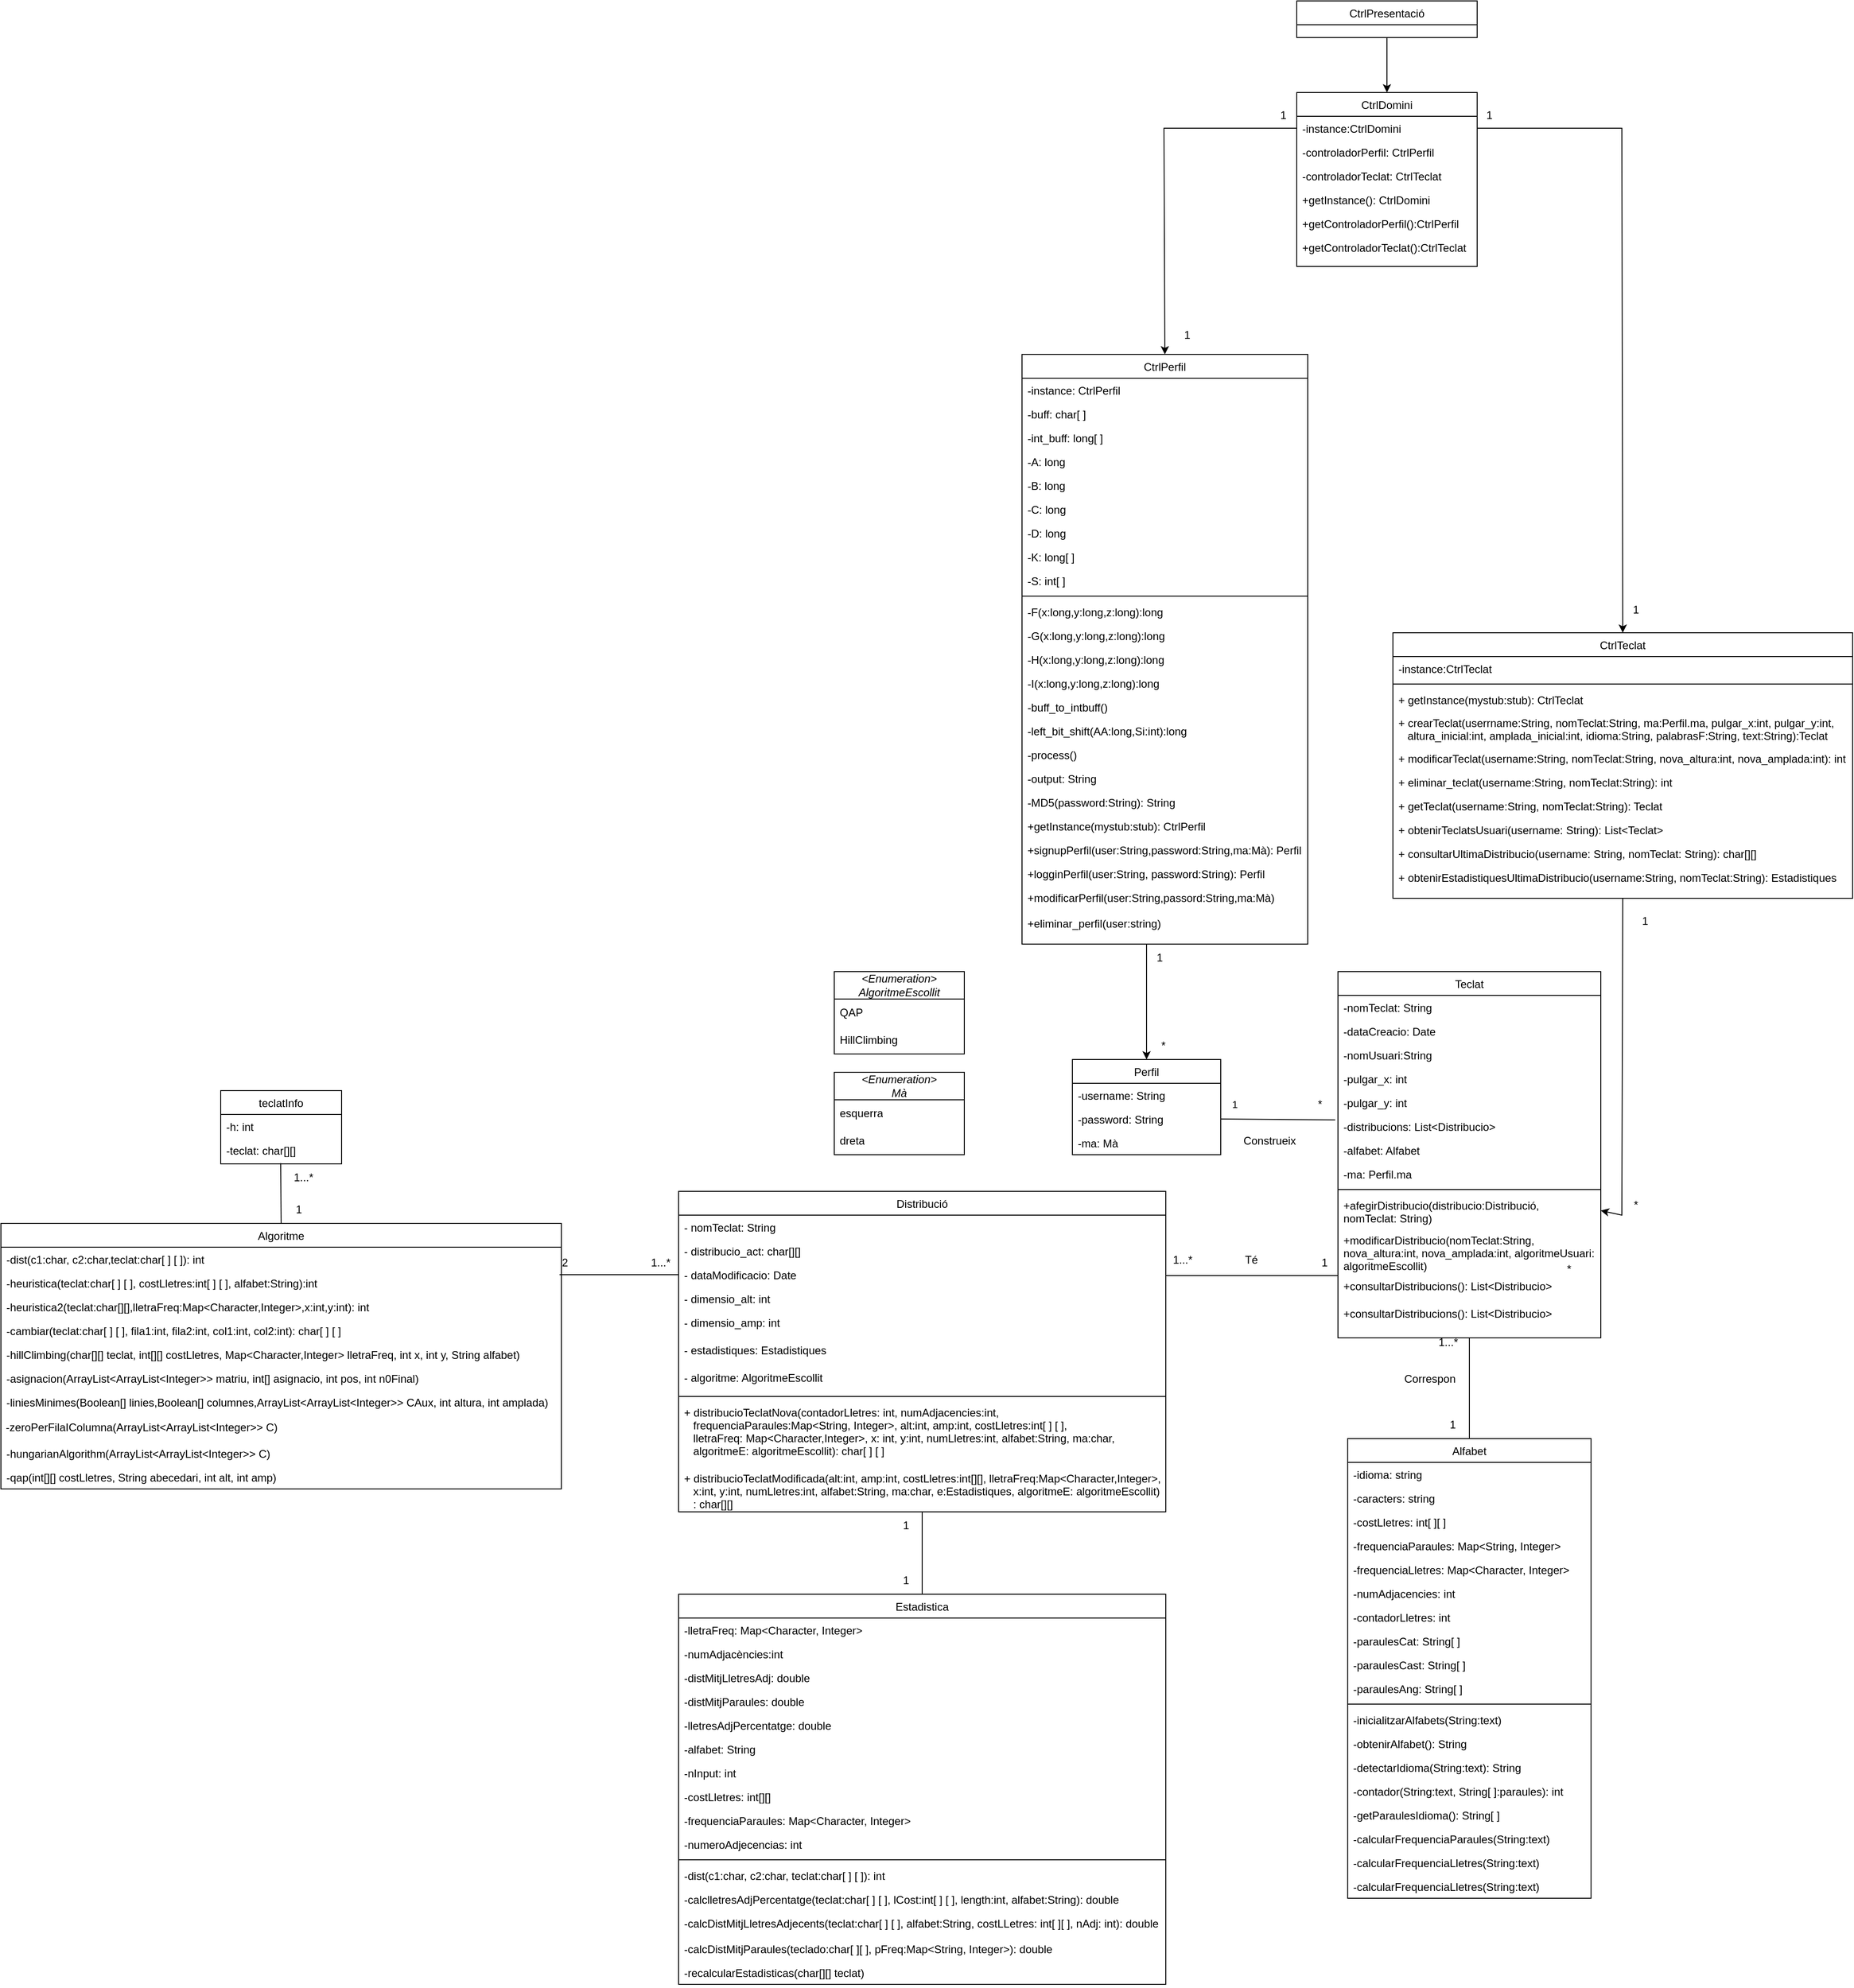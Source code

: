 <mxfile version="22.1.11" type="google">
  <diagram name="Página-1" id="_Av4-ziyPIYklkkSbHRL">
    <mxGraphModel grid="1" page="1" gridSize="10" guides="1" tooltips="1" connect="1" arrows="1" fold="1" pageScale="1" pageWidth="827" pageHeight="1169" math="0" shadow="0">
      <root>
        <mxCell id="0" />
        <mxCell id="1" parent="0" />
        <mxCell id="hPX8R_qFuckrmHCcE8ur-1" value="Perfil" style="swimlane;fontStyle=0;align=center;verticalAlign=top;childLayout=stackLayout;horizontal=1;startSize=26;horizontalStack=0;resizeParent=1;resizeLast=0;collapsible=1;marginBottom=0;rounded=0;shadow=0;strokeWidth=1;" vertex="1" parent="1">
          <mxGeometry x="745" y="46" width="162" height="104" as="geometry">
            <mxRectangle x="550" y="140" width="160" height="26" as="alternateBounds" />
          </mxGeometry>
        </mxCell>
        <mxCell id="hPX8R_qFuckrmHCcE8ur-2" value="-username: String" style="text;align=left;verticalAlign=top;spacingLeft=4;spacingRight=4;overflow=hidden;rotatable=0;points=[[0,0.5],[1,0.5]];portConstraint=eastwest;" vertex="1" parent="hPX8R_qFuckrmHCcE8ur-1">
          <mxGeometry y="26" width="162" height="26" as="geometry" />
        </mxCell>
        <mxCell id="hPX8R_qFuckrmHCcE8ur-3" value="-password: String" style="text;align=left;verticalAlign=top;spacingLeft=4;spacingRight=4;overflow=hidden;rotatable=0;points=[[0,0.5],[1,0.5]];portConstraint=eastwest;rounded=0;shadow=0;html=0;" vertex="1" parent="hPX8R_qFuckrmHCcE8ur-1">
          <mxGeometry y="52" width="162" height="26" as="geometry" />
        </mxCell>
        <mxCell id="hPX8R_qFuckrmHCcE8ur-4" value="-ma: Mà" style="text;align=left;verticalAlign=top;spacingLeft=4;spacingRight=4;overflow=hidden;rotatable=0;points=[[0,0.5],[1,0.5]];portConstraint=eastwest;rounded=0;shadow=0;html=0;" vertex="1" parent="hPX8R_qFuckrmHCcE8ur-1">
          <mxGeometry y="78" width="162" height="26" as="geometry" />
        </mxCell>
        <mxCell id="hPX8R_qFuckrmHCcE8ur-5" value="" style="resizable=0;align=right;verticalAlign=bottom;labelBackgroundColor=none;fontSize=12;" connectable="0" vertex="1" parent="1">
          <mxGeometry x="548" y="278" as="geometry">
            <mxPoint x="-39" y="38" as="offset" />
          </mxGeometry>
        </mxCell>
        <mxCell id="hPX8R_qFuckrmHCcE8ur-6" style="edgeStyle=orthogonalEdgeStyle;rounded=0;orthogonalLoop=1;jettySize=auto;html=1;entryX=1;entryY=0.5;entryDx=0;entryDy=0;endArrow=none;endFill=0;" edge="1" parent="1" source="hPX8R_qFuckrmHCcE8ur-7" target="hPX8R_qFuckrmHCcE8ur-58">
          <mxGeometry relative="1" as="geometry">
            <Array as="points">
              <mxPoint x="955" y="282" />
              <mxPoint x="955" y="282" />
            </Array>
          </mxGeometry>
        </mxCell>
        <mxCell id="hPX8R_qFuckrmHCcE8ur-7" value="Teclat" style="swimlane;fontStyle=0;align=center;verticalAlign=top;childLayout=stackLayout;horizontal=1;startSize=26;horizontalStack=0;resizeParent=1;resizeLast=0;collapsible=1;marginBottom=0;rounded=0;shadow=0;strokeWidth=1;" vertex="1" parent="1">
          <mxGeometry x="1035" y="-50" width="287" height="400" as="geometry">
            <mxRectangle x="550" y="140" width="160" height="26" as="alternateBounds" />
          </mxGeometry>
        </mxCell>
        <mxCell id="hPX8R_qFuckrmHCcE8ur-8" value="-nomTeclat: String" style="text;align=left;verticalAlign=top;spacingLeft=4;spacingRight=4;overflow=hidden;rotatable=0;points=[[0,0.5],[1,0.5]];portConstraint=eastwest;" vertex="1" parent="hPX8R_qFuckrmHCcE8ur-7">
          <mxGeometry y="26" width="287" height="26" as="geometry" />
        </mxCell>
        <mxCell id="hPX8R_qFuckrmHCcE8ur-9" value="-dataCreacio: Date" style="text;align=left;verticalAlign=top;spacingLeft=4;spacingRight=4;overflow=hidden;rotatable=0;points=[[0,0.5],[1,0.5]];portConstraint=eastwest;" vertex="1" parent="hPX8R_qFuckrmHCcE8ur-7">
          <mxGeometry y="52" width="287" height="26" as="geometry" />
        </mxCell>
        <mxCell id="hPX8R_qFuckrmHCcE8ur-10" value="-nomUsuari:String" style="text;align=left;verticalAlign=top;spacingLeft=4;spacingRight=4;overflow=hidden;rotatable=0;points=[[0,0.5],[1,0.5]];portConstraint=eastwest;" vertex="1" parent="hPX8R_qFuckrmHCcE8ur-7">
          <mxGeometry y="78" width="287" height="26" as="geometry" />
        </mxCell>
        <mxCell id="hPX8R_qFuckrmHCcE8ur-11" value="-pulgar_x: int" style="text;align=left;verticalAlign=top;spacingLeft=4;spacingRight=4;overflow=hidden;rotatable=0;points=[[0,0.5],[1,0.5]];portConstraint=eastwest;" vertex="1" parent="hPX8R_qFuckrmHCcE8ur-7">
          <mxGeometry y="104" width="287" height="26" as="geometry" />
        </mxCell>
        <mxCell id="hPX8R_qFuckrmHCcE8ur-12" value="-pulgar_y: int" style="text;align=left;verticalAlign=top;spacingLeft=4;spacingRight=4;overflow=hidden;rotatable=0;points=[[0,0.5],[1,0.5]];portConstraint=eastwest;" vertex="1" parent="hPX8R_qFuckrmHCcE8ur-7">
          <mxGeometry y="130" width="287" height="26" as="geometry" />
        </mxCell>
        <mxCell id="hPX8R_qFuckrmHCcE8ur-13" value="-distribucions: List&lt;Distribucio&gt;" style="text;align=left;verticalAlign=top;spacingLeft=4;spacingRight=4;overflow=hidden;rotatable=0;points=[[0,0.5],[1,0.5]];portConstraint=eastwest;" vertex="1" parent="hPX8R_qFuckrmHCcE8ur-7">
          <mxGeometry y="156" width="287" height="26" as="geometry" />
        </mxCell>
        <mxCell id="hPX8R_qFuckrmHCcE8ur-14" value="-alfabet: Alfabet" style="text;align=left;verticalAlign=top;spacingLeft=4;spacingRight=4;overflow=hidden;rotatable=0;points=[[0,0.5],[1,0.5]];portConstraint=eastwest;strokeColor=none;" vertex="1" parent="hPX8R_qFuckrmHCcE8ur-7">
          <mxGeometry y="182" width="287" height="26" as="geometry" />
        </mxCell>
        <mxCell id="hPX8R_qFuckrmHCcE8ur-15" value="-ma: Perfil.ma" style="text;align=left;verticalAlign=top;spacingLeft=4;spacingRight=4;overflow=hidden;rotatable=0;points=[[0,0.5],[1,0.5]];portConstraint=eastwest;strokeColor=none;" vertex="1" parent="hPX8R_qFuckrmHCcE8ur-7">
          <mxGeometry y="208" width="287" height="26" as="geometry" />
        </mxCell>
        <mxCell id="hPX8R_qFuckrmHCcE8ur-16" value="" style="line;html=1;strokeWidth=1;align=left;verticalAlign=middle;spacingTop=-1;spacingLeft=3;spacingRight=3;rotatable=0;labelPosition=right;points=[];portConstraint=eastwest;" vertex="1" parent="hPX8R_qFuckrmHCcE8ur-7">
          <mxGeometry y="234" width="287" height="8" as="geometry" />
        </mxCell>
        <mxCell id="hPX8R_qFuckrmHCcE8ur-17" value="+afegirDistribucio(distribucio:Distribució, &#xa;nomTeclat: String)" style="text;align=left;verticalAlign=top;spacingLeft=4;spacingRight=4;overflow=hidden;rotatable=0;points=[[0,0.5],[1,0.5]];portConstraint=eastwest;" vertex="1" parent="hPX8R_qFuckrmHCcE8ur-7">
          <mxGeometry y="242" width="287" height="38" as="geometry" />
        </mxCell>
        <mxCell id="hPX8R_qFuckrmHCcE8ur-18" value="+modificarDistribucio(nomTeclat:String, &#xa;nova_altura:int, nova_amplada:int, algoritmeUsuari: &#xa;algoritmeEscollit)" style="text;align=left;verticalAlign=top;spacingLeft=4;spacingRight=4;overflow=hidden;rotatable=0;points=[[0,0.5],[1,0.5]];portConstraint=eastwest;" vertex="1" parent="hPX8R_qFuckrmHCcE8ur-7">
          <mxGeometry y="280" width="287" height="50" as="geometry" />
        </mxCell>
        <mxCell id="hPX8R_qFuckrmHCcE8ur-19" value="+consultarDistribucions(): List&lt;Distribucio&gt;" style="text;align=left;verticalAlign=top;spacingLeft=4;spacingRight=4;overflow=hidden;rotatable=0;points=[[0,0.5],[1,0.5]];portConstraint=eastwest;" vertex="1" parent="hPX8R_qFuckrmHCcE8ur-7">
          <mxGeometry y="330" width="287" height="30" as="geometry" />
        </mxCell>
        <mxCell id="hPX8R_qFuckrmHCcE8ur-20" value="+consultarDistribucions(): List&lt;Distribucio&gt;" style="text;align=left;verticalAlign=top;spacingLeft=4;spacingRight=4;overflow=hidden;rotatable=0;points=[[0,0.5],[1,0.5]];portConstraint=eastwest;" vertex="1" parent="hPX8R_qFuckrmHCcE8ur-7">
          <mxGeometry y="360" width="287" height="30" as="geometry" />
        </mxCell>
        <mxCell id="hPX8R_qFuckrmHCcE8ur-21" value="" style="endArrow=none;html=1;rounded=0;exitX=1;exitY=0.5;exitDx=0;exitDy=0;entryX=1.067;entryY=1.067;entryDx=0;entryDy=0;fontSize=12;entryPerimeter=0;" edge="1" parent="1" source="hPX8R_qFuckrmHCcE8ur-3" target="hPX8R_qFuckrmHCcE8ur-23">
          <mxGeometry width="50" height="50" relative="1" as="geometry">
            <mxPoint x="835" y="180" as="sourcePoint" />
            <mxPoint x="1027.305" y="147.398" as="targetPoint" />
          </mxGeometry>
        </mxCell>
        <mxCell id="hPX8R_qFuckrmHCcE8ur-22" value="1" style="edgeLabel;html=1;align=center;verticalAlign=middle;resizable=0;points=[];" connectable="0" vertex="1" parent="hPX8R_qFuckrmHCcE8ur-21">
          <mxGeometry x="-0.827" y="2" relative="1" as="geometry">
            <mxPoint x="4" y="-14" as="offset" />
          </mxGeometry>
        </mxCell>
        <mxCell id="hPX8R_qFuckrmHCcE8ur-23" value="*" style="text;html=1;align=center;verticalAlign=middle;resizable=0;points=[];autosize=1;strokeColor=none;fillColor=none;" vertex="1" parent="1">
          <mxGeometry x="1000" y="80" width="30" height="30" as="geometry" />
        </mxCell>
        <mxCell id="hPX8R_qFuckrmHCcE8ur-24" value="&lt;i&gt;&amp;lt;Enumeration&amp;gt;&lt;br&gt;Mà&lt;br&gt;&lt;/i&gt;" style="swimlane;fontStyle=0;childLayout=stackLayout;horizontal=1;startSize=30;horizontalStack=0;resizeParent=1;resizeParentMax=0;resizeLast=0;collapsible=1;marginBottom=0;whiteSpace=wrap;html=1;fontSize=12;" vertex="1" parent="1">
          <mxGeometry x="485" y="60" width="142" height="90" as="geometry" />
        </mxCell>
        <mxCell id="hPX8R_qFuckrmHCcE8ur-25" value="esquerra" style="text;strokeColor=none;fillColor=none;align=left;verticalAlign=middle;spacingLeft=4;spacingRight=4;overflow=hidden;points=[[0,0.5],[1,0.5]];portConstraint=eastwest;rotatable=0;whiteSpace=wrap;html=1;fontSize=12;" vertex="1" parent="hPX8R_qFuckrmHCcE8ur-24">
          <mxGeometry y="30" width="142" height="30" as="geometry" />
        </mxCell>
        <mxCell id="hPX8R_qFuckrmHCcE8ur-26" value="dreta" style="text;strokeColor=none;fillColor=none;align=left;verticalAlign=middle;spacingLeft=4;spacingRight=4;overflow=hidden;points=[[0,0.5],[1,0.5]];portConstraint=eastwest;rotatable=0;whiteSpace=wrap;html=1;fontSize=12;" vertex="1" parent="hPX8R_qFuckrmHCcE8ur-24">
          <mxGeometry y="60" width="142" height="30" as="geometry" />
        </mxCell>
        <mxCell id="hPX8R_qFuckrmHCcE8ur-27" value="Estadistica" style="swimlane;fontStyle=0;align=center;verticalAlign=top;childLayout=stackLayout;horizontal=1;startSize=26;horizontalStack=0;resizeParent=1;resizeLast=0;collapsible=1;marginBottom=0;rounded=0;shadow=0;strokeWidth=1;" vertex="1" parent="1">
          <mxGeometry x="315" y="630" width="532" height="426" as="geometry">
            <mxRectangle x="230" y="140" width="160" height="26" as="alternateBounds" />
          </mxGeometry>
        </mxCell>
        <mxCell id="hPX8R_qFuckrmHCcE8ur-28" value="-lletraFreq: Map&lt;Character, Integer&gt; " style="text;align=left;verticalAlign=top;spacingLeft=4;spacingRight=4;overflow=hidden;rotatable=0;points=[[0,0.5],[1,0.5]];portConstraint=eastwest;" vertex="1" parent="hPX8R_qFuckrmHCcE8ur-27">
          <mxGeometry y="26" width="532" height="26" as="geometry" />
        </mxCell>
        <mxCell id="hPX8R_qFuckrmHCcE8ur-29" value="-numAdjacències:int" style="text;align=left;verticalAlign=top;spacingLeft=4;spacingRight=4;overflow=hidden;rotatable=0;points=[[0,0.5],[1,0.5]];portConstraint=eastwest;" vertex="1" parent="hPX8R_qFuckrmHCcE8ur-27">
          <mxGeometry y="52" width="532" height="26" as="geometry" />
        </mxCell>
        <mxCell id="hPX8R_qFuckrmHCcE8ur-30" value="-distMitjLletresAdj: double" style="text;align=left;verticalAlign=top;spacingLeft=4;spacingRight=4;overflow=hidden;rotatable=0;points=[[0,0.5],[1,0.5]];portConstraint=eastwest;" vertex="1" parent="hPX8R_qFuckrmHCcE8ur-27">
          <mxGeometry y="78" width="532" height="26" as="geometry" />
        </mxCell>
        <mxCell id="hPX8R_qFuckrmHCcE8ur-31" value="-distMitjParaules: double" style="text;align=left;verticalAlign=top;spacingLeft=4;spacingRight=4;overflow=hidden;rotatable=0;points=[[0,0.5],[1,0.5]];portConstraint=eastwest;" vertex="1" parent="hPX8R_qFuckrmHCcE8ur-27">
          <mxGeometry y="104" width="532" height="26" as="geometry" />
        </mxCell>
        <mxCell id="hPX8R_qFuckrmHCcE8ur-32" value="-lletresAdjPercentatge: double" style="text;align=left;verticalAlign=top;spacingLeft=4;spacingRight=4;overflow=hidden;rotatable=0;points=[[0,0.5],[1,0.5]];portConstraint=eastwest;" vertex="1" parent="hPX8R_qFuckrmHCcE8ur-27">
          <mxGeometry y="130" width="532" height="26" as="geometry" />
        </mxCell>
        <mxCell id="hPX8R_qFuckrmHCcE8ur-33" value="-alfabet: String" style="text;align=left;verticalAlign=top;spacingLeft=4;spacingRight=4;overflow=hidden;rotatable=0;points=[[0,0.5],[1,0.5]];portConstraint=eastwest;" vertex="1" parent="hPX8R_qFuckrmHCcE8ur-27">
          <mxGeometry y="156" width="532" height="26" as="geometry" />
        </mxCell>
        <mxCell id="hPX8R_qFuckrmHCcE8ur-34" value="-nInput: int" style="text;align=left;verticalAlign=top;spacingLeft=4;spacingRight=4;overflow=hidden;rotatable=0;points=[[0,0.5],[1,0.5]];portConstraint=eastwest;" vertex="1" parent="hPX8R_qFuckrmHCcE8ur-27">
          <mxGeometry y="182" width="532" height="26" as="geometry" />
        </mxCell>
        <mxCell id="hPX8R_qFuckrmHCcE8ur-35" value="-costLletres: int[][]" style="text;align=left;verticalAlign=top;spacingLeft=4;spacingRight=4;overflow=hidden;rotatable=0;points=[[0,0.5],[1,0.5]];portConstraint=eastwest;" vertex="1" parent="hPX8R_qFuckrmHCcE8ur-27">
          <mxGeometry y="208" width="532" height="26" as="geometry" />
        </mxCell>
        <mxCell id="hPX8R_qFuckrmHCcE8ur-36" value="-frequenciaParaules: Map&lt;Character, Integer&gt;" style="text;align=left;verticalAlign=top;spacingLeft=4;spacingRight=4;overflow=hidden;rotatable=0;points=[[0,0.5],[1,0.5]];portConstraint=eastwest;" vertex="1" parent="hPX8R_qFuckrmHCcE8ur-27">
          <mxGeometry y="234" width="532" height="26" as="geometry" />
        </mxCell>
        <mxCell id="hPX8R_qFuckrmHCcE8ur-37" value="-numeroAdjecencias: int" style="text;align=left;verticalAlign=top;spacingLeft=4;spacingRight=4;overflow=hidden;rotatable=0;points=[[0,0.5],[1,0.5]];portConstraint=eastwest;" vertex="1" parent="hPX8R_qFuckrmHCcE8ur-27">
          <mxGeometry y="260" width="532" height="26" as="geometry" />
        </mxCell>
        <mxCell id="hPX8R_qFuckrmHCcE8ur-38" value="" style="line;html=1;strokeWidth=1;align=left;verticalAlign=middle;spacingTop=-1;spacingLeft=3;spacingRight=3;rotatable=0;labelPosition=right;points=[];portConstraint=eastwest;" vertex="1" parent="hPX8R_qFuckrmHCcE8ur-27">
          <mxGeometry y="286" width="532" height="8" as="geometry" />
        </mxCell>
        <mxCell id="hPX8R_qFuckrmHCcE8ur-39" value="-dist(c1:char, c2:char, teclat:char[ ] [ ]): int" style="text;align=left;verticalAlign=top;spacingLeft=4;spacingRight=4;overflow=hidden;rotatable=0;points=[[0,0.5],[1,0.5]];portConstraint=eastwest;" vertex="1" parent="hPX8R_qFuckrmHCcE8ur-27">
          <mxGeometry y="294" width="532" height="26" as="geometry" />
        </mxCell>
        <mxCell id="hPX8R_qFuckrmHCcE8ur-40" value="-calclletresAdjPercentatge(teclat:char[ ] [ ], lCost:int[ ] [ ], length:int, alfabet:String): double" style="text;align=left;verticalAlign=top;spacingLeft=4;spacingRight=4;overflow=hidden;rotatable=0;points=[[0,0.5],[1,0.5]];portConstraint=eastwest;" vertex="1" parent="hPX8R_qFuckrmHCcE8ur-27">
          <mxGeometry y="320" width="532" height="26" as="geometry" />
        </mxCell>
        <mxCell id="hPX8R_qFuckrmHCcE8ur-41" value="-calcDistMitjLletresAdjecents(teclat:char[ ] [ ], alfabet:String, costLLetres: int[ ][ ], nAdj: int): double" style="text;align=left;verticalAlign=top;spacingLeft=4;spacingRight=4;overflow=hidden;rotatable=0;points=[[0,0.5],[1,0.5]];portConstraint=eastwest;" vertex="1" parent="hPX8R_qFuckrmHCcE8ur-27">
          <mxGeometry y="346" width="532" height="28" as="geometry" />
        </mxCell>
        <mxCell id="hPX8R_qFuckrmHCcE8ur-42" value="-calcDistMitjParaules(teclado:char[ ][ ], pFreq:Map&lt;String, Integer&gt;): double" style="text;align=left;verticalAlign=top;spacingLeft=4;spacingRight=4;overflow=hidden;rotatable=0;points=[[0,0.5],[1,0.5]];portConstraint=eastwest;" vertex="1" parent="hPX8R_qFuckrmHCcE8ur-27">
          <mxGeometry y="374" width="532" height="26" as="geometry" />
        </mxCell>
        <mxCell id="hPX8R_qFuckrmHCcE8ur-43" value="-recalcularEstadisticas(char[][] teclat)" style="text;align=left;verticalAlign=top;spacingLeft=4;spacingRight=4;overflow=hidden;rotatable=0;points=[[0,0.5],[1,0.5]];portConstraint=eastwest;" vertex="1" parent="hPX8R_qFuckrmHCcE8ur-27">
          <mxGeometry y="400" width="532" height="26" as="geometry" />
        </mxCell>
        <mxCell id="hPX8R_qFuckrmHCcE8ur-44" value="Algoritme" style="swimlane;fontStyle=0;align=center;verticalAlign=top;childLayout=stackLayout;horizontal=1;startSize=26;horizontalStack=0;resizeParent=1;resizeLast=0;collapsible=1;marginBottom=0;rounded=0;shadow=0;strokeWidth=1;" vertex="1" parent="1">
          <mxGeometry x="-425" y="225" width="612" height="290" as="geometry">
            <mxRectangle x="230" y="140" width="160" height="26" as="alternateBounds" />
          </mxGeometry>
        </mxCell>
        <mxCell id="hPX8R_qFuckrmHCcE8ur-45" value="-dist(c1:char, c2:char,teclat:char[ ] [ ]): int" style="text;align=left;verticalAlign=top;spacingLeft=4;spacingRight=4;overflow=hidden;rotatable=0;points=[[0,0.5],[1,0.5]];portConstraint=eastwest;" vertex="1" parent="hPX8R_qFuckrmHCcE8ur-44">
          <mxGeometry y="26" width="612" height="26" as="geometry" />
        </mxCell>
        <mxCell id="hPX8R_qFuckrmHCcE8ur-46" value="-heuristica(teclat:char[ ] [ ], costLletres:int[ ] [ ], alfabet:String):int" style="text;align=left;verticalAlign=top;spacingLeft=4;spacingRight=4;overflow=hidden;rotatable=0;points=[[0,0.5],[1,0.5]];portConstraint=eastwest;" vertex="1" parent="hPX8R_qFuckrmHCcE8ur-44">
          <mxGeometry y="52" width="612" height="26" as="geometry" />
        </mxCell>
        <mxCell id="hPX8R_qFuckrmHCcE8ur-47" value="-heuristica2(teclat:char[][],lletraFreq:Map&lt;Character,Integer&gt;,x:int,y:int): int" style="text;align=left;verticalAlign=top;spacingLeft=4;spacingRight=4;overflow=hidden;rotatable=0;points=[[0,0.5],[1,0.5]];portConstraint=eastwest;" vertex="1" parent="hPX8R_qFuckrmHCcE8ur-44">
          <mxGeometry y="78" width="612" height="26" as="geometry" />
        </mxCell>
        <mxCell id="hPX8R_qFuckrmHCcE8ur-48" value="-cambiar(teclat:char[ ] [ ], fila1:int, fila2:int, col1:int, col2:int): char[ ] [ ]" style="text;align=left;verticalAlign=top;spacingLeft=4;spacingRight=4;overflow=hidden;rotatable=0;points=[[0,0.5],[1,0.5]];portConstraint=eastwest;" vertex="1" parent="hPX8R_qFuckrmHCcE8ur-44">
          <mxGeometry y="104" width="612" height="26" as="geometry" />
        </mxCell>
        <mxCell id="TPp6TsYvnrYB3y-DRk1_-2" value="-hillClimbing(char[][] teclat, int[][] costLletres, Map&lt;Character,Integer&gt; lletraFreq, int x, int y, String alfabet)" style="text;align=left;verticalAlign=top;spacingLeft=4;spacingRight=4;overflow=hidden;rotatable=0;points=[[0,0.5],[1,0.5]];portConstraint=eastwest;" vertex="1" parent="hPX8R_qFuckrmHCcE8ur-44">
          <mxGeometry y="130" width="612" height="26" as="geometry" />
        </mxCell>
        <mxCell id="TPp6TsYvnrYB3y-DRk1_-3" value="-asignacion(ArrayList&lt;ArrayList&lt;Integer&gt;&gt; matriu, int[] asignacio, int pos, int n0Final) " style="text;align=left;verticalAlign=top;spacingLeft=4;spacingRight=4;overflow=hidden;rotatable=0;points=[[0,0.5],[1,0.5]];portConstraint=eastwest;" vertex="1" parent="hPX8R_qFuckrmHCcE8ur-44">
          <mxGeometry y="156" width="612" height="26" as="geometry" />
        </mxCell>
        <mxCell id="TPp6TsYvnrYB3y-DRk1_-4" value="-liniesMinimes(Boolean[] linies,Boolean[] columnes,ArrayList&lt;ArrayList&lt;Integer&gt;&gt; CAux, int altura, int amplada)" style="text;align=left;verticalAlign=top;spacingLeft=4;spacingRight=4;overflow=hidden;rotatable=0;points=[[0,0.5],[1,0.5]];portConstraint=eastwest;" vertex="1" parent="hPX8R_qFuckrmHCcE8ur-44">
          <mxGeometry y="182" width="612" height="26" as="geometry" />
        </mxCell>
        <mxCell id="TPp6TsYvnrYB3y-DRk1_-6" value="&amp;nbsp;-zeroPerFilaIColumna(ArrayList&amp;lt;ArrayList&amp;lt;Integer&amp;gt;&amp;gt; C)" style="text;html=1;align=left;verticalAlign=middle;resizable=0;points=[];autosize=1;strokeColor=none;fillColor=none;" vertex="1" parent="hPX8R_qFuckrmHCcE8ur-44">
          <mxGeometry y="208" width="612" height="30" as="geometry" />
        </mxCell>
        <mxCell id="TPp6TsYvnrYB3y-DRk1_-16" value="-hungarianAlgorithm(ArrayList&lt;ArrayList&lt;Integer&gt;&gt; C)" style="text;align=left;verticalAlign=top;spacingLeft=4;spacingRight=4;overflow=hidden;rotatable=0;points=[[0,0.5],[1,0.5]];portConstraint=eastwest;" vertex="1" parent="hPX8R_qFuckrmHCcE8ur-44">
          <mxGeometry y="238" width="612" height="26" as="geometry" />
        </mxCell>
        <mxCell id="TPp6TsYvnrYB3y-DRk1_-17" value="-qap(int[][] costLletres, String abecedari, int alt, int amp)" style="text;align=left;verticalAlign=top;spacingLeft=4;spacingRight=4;overflow=hidden;rotatable=0;points=[[0,0.5],[1,0.5]];portConstraint=eastwest;" vertex="1" parent="hPX8R_qFuckrmHCcE8ur-44">
          <mxGeometry y="264" width="612" height="26" as="geometry" />
        </mxCell>
        <mxCell id="hPX8R_qFuckrmHCcE8ur-49" value="&lt;i&gt;&amp;lt;Enumeration&amp;gt;&lt;br&gt;AlgoritmeEscollit&lt;br&gt;&lt;/i&gt;" style="swimlane;fontStyle=0;childLayout=stackLayout;horizontal=1;startSize=30;horizontalStack=0;resizeParent=1;resizeParentMax=0;resizeLast=0;collapsible=1;marginBottom=0;whiteSpace=wrap;html=1;fontSize=12;" vertex="1" parent="1">
          <mxGeometry x="485" y="-50" width="142" height="90" as="geometry" />
        </mxCell>
        <mxCell id="hPX8R_qFuckrmHCcE8ur-50" value="QAP" style="text;strokeColor=none;fillColor=none;align=left;verticalAlign=middle;spacingLeft=4;spacingRight=4;overflow=hidden;points=[[0,0.5],[1,0.5]];portConstraint=eastwest;rotatable=0;whiteSpace=wrap;html=1;fontSize=12;" vertex="1" parent="hPX8R_qFuckrmHCcE8ur-49">
          <mxGeometry y="30" width="142" height="30" as="geometry" />
        </mxCell>
        <mxCell id="hPX8R_qFuckrmHCcE8ur-51" value="HillClimbing" style="text;strokeColor=none;fillColor=none;align=left;verticalAlign=middle;spacingLeft=4;spacingRight=4;overflow=hidden;points=[[0,0.5],[1,0.5]];portConstraint=eastwest;rotatable=0;whiteSpace=wrap;html=1;fontSize=12;" vertex="1" parent="hPX8R_qFuckrmHCcE8ur-49">
          <mxGeometry y="60" width="142" height="30" as="geometry" />
        </mxCell>
        <mxCell id="hPX8R_qFuckrmHCcE8ur-52" value="Construeix" style="text;html=1;align=center;verticalAlign=middle;resizable=0;points=[];autosize=1;strokeColor=none;fillColor=none;" vertex="1" parent="1">
          <mxGeometry x="920" y="120" width="80" height="30" as="geometry" />
        </mxCell>
        <mxCell id="hPX8R_qFuckrmHCcE8ur-53" value="Correspon" style="text;html=1;align=center;verticalAlign=middle;resizable=0;points=[];autosize=1;strokeColor=none;fillColor=none;" vertex="1" parent="1">
          <mxGeometry x="1095" y="380" width="80" height="30" as="geometry" />
        </mxCell>
        <mxCell id="hPX8R_qFuckrmHCcE8ur-54" value="1" style="text;html=1;align=center;verticalAlign=middle;resizable=0;points=[];autosize=1;strokeColor=none;fillColor=none;" vertex="1" parent="1">
          <mxGeometry x="1145" y="430" width="30" height="30" as="geometry" />
        </mxCell>
        <mxCell id="hPX8R_qFuckrmHCcE8ur-55" value="1...*" style="text;html=1;align=center;verticalAlign=middle;resizable=0;points=[];autosize=1;strokeColor=none;fillColor=none;" vertex="1" parent="1">
          <mxGeometry x="1135" y="340" width="40" height="30" as="geometry" />
        </mxCell>
        <mxCell id="hPX8R_qFuckrmHCcE8ur-56" style="edgeStyle=orthogonalEdgeStyle;rounded=0;orthogonalLoop=1;jettySize=auto;html=1;endArrow=none;endFill=0;entryX=0.5;entryY=0;entryDx=0;entryDy=0;" edge="1" parent="1" source="hPX8R_qFuckrmHCcE8ur-57" target="hPX8R_qFuckrmHCcE8ur-27">
          <mxGeometry relative="1" as="geometry">
            <mxPoint x="715" y="520" as="targetPoint" />
            <Array as="points">
              <mxPoint x="705" y="440" />
              <mxPoint x="705" y="440" />
            </Array>
          </mxGeometry>
        </mxCell>
        <mxCell id="hPX8R_qFuckrmHCcE8ur-57" value="Distribució" style="swimlane;fontStyle=0;align=center;verticalAlign=top;childLayout=stackLayout;horizontal=1;startSize=26;horizontalStack=0;resizeParent=1;resizeLast=0;collapsible=1;marginBottom=0;rounded=0;shadow=0;strokeWidth=1;" vertex="1" parent="1">
          <mxGeometry x="315" y="190" width="532" height="350" as="geometry">
            <mxRectangle x="230" y="140" width="160" height="26" as="alternateBounds" />
          </mxGeometry>
        </mxCell>
        <mxCell id="hPX8R_qFuckrmHCcE8ur-58" value="- nomTeclat: String" style="text;align=left;verticalAlign=top;spacingLeft=4;spacingRight=4;overflow=hidden;rotatable=0;points=[[0,0.5],[1,0.5]];portConstraint=eastwest;" vertex="1" parent="hPX8R_qFuckrmHCcE8ur-57">
          <mxGeometry y="26" width="532" height="26" as="geometry" />
        </mxCell>
        <mxCell id="hPX8R_qFuckrmHCcE8ur-59" value="- distribucio_act: char[][]" style="text;align=left;verticalAlign=top;spacingLeft=4;spacingRight=4;overflow=hidden;rotatable=0;points=[[0,0.5],[1,0.5]];portConstraint=eastwest;" vertex="1" parent="hPX8R_qFuckrmHCcE8ur-57">
          <mxGeometry y="52" width="532" height="26" as="geometry" />
        </mxCell>
        <mxCell id="hPX8R_qFuckrmHCcE8ur-60" value="- dataModificacio: Date" style="text;align=left;verticalAlign=top;spacingLeft=4;spacingRight=4;overflow=hidden;rotatable=0;points=[[0,0.5],[1,0.5]];portConstraint=eastwest;" vertex="1" parent="hPX8R_qFuckrmHCcE8ur-57">
          <mxGeometry y="78" width="532" height="26" as="geometry" />
        </mxCell>
        <mxCell id="hPX8R_qFuckrmHCcE8ur-61" value="- dimensio_alt: int" style="text;align=left;verticalAlign=top;spacingLeft=4;spacingRight=4;overflow=hidden;rotatable=0;points=[[0,0.5],[1,0.5]];portConstraint=eastwest;" vertex="1" parent="hPX8R_qFuckrmHCcE8ur-57">
          <mxGeometry y="104" width="532" height="26" as="geometry" />
        </mxCell>
        <mxCell id="hPX8R_qFuckrmHCcE8ur-62" value="- dimensio_amp: int" style="text;align=left;verticalAlign=top;spacingLeft=4;spacingRight=4;overflow=hidden;rotatable=0;points=[[0,0.5],[1,0.5]];portConstraint=eastwest;" vertex="1" parent="hPX8R_qFuckrmHCcE8ur-57">
          <mxGeometry y="130" width="532" height="30" as="geometry" />
        </mxCell>
        <mxCell id="hPX8R_qFuckrmHCcE8ur-63" value="- estadistiques: Estadistiques" style="text;align=left;verticalAlign=top;spacingLeft=4;spacingRight=4;overflow=hidden;rotatable=0;points=[[0,0.5],[1,0.5]];portConstraint=eastwest;" vertex="1" parent="hPX8R_qFuckrmHCcE8ur-57">
          <mxGeometry y="160" width="532" height="30" as="geometry" />
        </mxCell>
        <mxCell id="bnJE225KQz3lqUQoGDXF-1" value="- algoritme: AlgoritmeEscollit" style="text;align=left;verticalAlign=top;spacingLeft=4;spacingRight=4;overflow=hidden;rotatable=0;points=[[0,0.5],[1,0.5]];portConstraint=eastwest;" vertex="1" parent="hPX8R_qFuckrmHCcE8ur-57">
          <mxGeometry y="190" width="532" height="30" as="geometry" />
        </mxCell>
        <mxCell id="hPX8R_qFuckrmHCcE8ur-64" value="" style="line;html=1;strokeWidth=1;align=left;verticalAlign=middle;spacingTop=-1;spacingLeft=3;spacingRight=3;rotatable=0;labelPosition=right;points=[];portConstraint=eastwest;" vertex="1" parent="hPX8R_qFuckrmHCcE8ur-57">
          <mxGeometry y="220" width="532" height="8" as="geometry" />
        </mxCell>
        <mxCell id="hPX8R_qFuckrmHCcE8ur-65" value="+ distribucioTeclatNova(contadorLletres: int, numAdjacencies:int, &#xa;   frequenciaParaules:Map&lt;String, Integer&gt;, alt:int, amp:int, costLletres:int[ ] [ ], &#xa;   lletraFreq: Map&lt;Character,Integer&gt;, x: int, y:int, numLletres:int, alfabet:String, ma:char, &#xa;   algoritmeE: algoritmeEscollit): char[ ] [ ]" style="text;align=left;verticalAlign=top;spacingLeft=4;spacingRight=4;overflow=hidden;rotatable=0;points=[[0,0.5],[1,0.5]];portConstraint=eastwest;strokeColor=none;" vertex="1" parent="hPX8R_qFuckrmHCcE8ur-57">
          <mxGeometry y="228" width="532" height="72" as="geometry" />
        </mxCell>
        <mxCell id="hPX8R_qFuckrmHCcE8ur-66" value="+ distribucioTeclatModificada(alt:int, amp:int, costLletres:int[][], lletraFreq:Map&lt;Character,Integer&gt;,&#xa;   x:int, y:int, numLletres:int, alfabet:String, ma:char, e:Estadistiques, algoritmeE: algoritmeEscollit)&#xa;   : char[][]" style="text;align=left;verticalAlign=top;spacingLeft=4;spacingRight=4;overflow=hidden;rotatable=0;points=[[0,0.5],[1,0.5]];portConstraint=eastwest;strokeColor=none;" vertex="1" parent="hPX8R_qFuckrmHCcE8ur-57">
          <mxGeometry y="300" width="532" height="50" as="geometry" />
        </mxCell>
        <mxCell id="hPX8R_qFuckrmHCcE8ur-67" value="Té" style="text;html=1;align=center;verticalAlign=middle;resizable=0;points=[];autosize=1;strokeColor=none;fillColor=none;" vertex="1" parent="1">
          <mxGeometry x="920" y="250" width="40" height="30" as="geometry" />
        </mxCell>
        <mxCell id="hPX8R_qFuckrmHCcE8ur-68" value="1...*" style="text;html=1;align=center;verticalAlign=middle;resizable=0;points=[];autosize=1;strokeColor=none;fillColor=none;" vertex="1" parent="1">
          <mxGeometry x="845" y="250" width="40" height="30" as="geometry" />
        </mxCell>
        <mxCell id="hPX8R_qFuckrmHCcE8ur-69" value="1" style="text;html=1;align=center;verticalAlign=middle;resizable=0;points=[];autosize=1;strokeColor=none;fillColor=none;" vertex="1" parent="1">
          <mxGeometry x="1005" y="253" width="30" height="30" as="geometry" />
        </mxCell>
        <mxCell id="hPX8R_qFuckrmHCcE8ur-70" value="1" style="text;html=1;align=center;verticalAlign=middle;resizable=0;points=[];autosize=1;strokeColor=none;fillColor=none;" vertex="1" parent="1">
          <mxGeometry x="548" y="540" width="30" height="30" as="geometry" />
        </mxCell>
        <mxCell id="hPX8R_qFuckrmHCcE8ur-71" value="1" style="text;html=1;align=center;verticalAlign=middle;resizable=0;points=[];autosize=1;strokeColor=none;fillColor=none;" vertex="1" parent="1">
          <mxGeometry x="548" y="600" width="30" height="30" as="geometry" />
        </mxCell>
        <mxCell id="hPX8R_qFuckrmHCcE8ur-72" value="CtrlPerfil" style="swimlane;fontStyle=0;align=center;verticalAlign=top;childLayout=stackLayout;horizontal=1;startSize=26;horizontalStack=0;resizeParent=1;resizeLast=0;collapsible=1;marginBottom=0;rounded=0;shadow=0;strokeWidth=1;" vertex="1" parent="1">
          <mxGeometry x="690" y="-724" width="312" height="644" as="geometry">
            <mxRectangle x="230" y="140" width="160" height="26" as="alternateBounds" />
          </mxGeometry>
        </mxCell>
        <mxCell id="hPX8R_qFuckrmHCcE8ur-73" value="-instance: CtrlPerfil" style="text;align=left;verticalAlign=top;spacingLeft=4;spacingRight=4;overflow=hidden;rotatable=0;points=[[0,0.5],[1,0.5]];portConstraint=eastwest;" vertex="1" parent="hPX8R_qFuckrmHCcE8ur-72">
          <mxGeometry y="26" width="312" height="26" as="geometry" />
        </mxCell>
        <mxCell id="hPX8R_qFuckrmHCcE8ur-75" value="-buff: char[ ]" style="text;align=left;verticalAlign=top;spacingLeft=4;spacingRight=4;overflow=hidden;rotatable=0;points=[[0,0.5],[1,0.5]];portConstraint=eastwest;" vertex="1" parent="hPX8R_qFuckrmHCcE8ur-72">
          <mxGeometry y="52" width="312" height="26" as="geometry" />
        </mxCell>
        <mxCell id="hPX8R_qFuckrmHCcE8ur-76" value="-int_buff: long[ ]" style="text;align=left;verticalAlign=top;spacingLeft=4;spacingRight=4;overflow=hidden;rotatable=0;points=[[0,0.5],[1,0.5]];portConstraint=eastwest;" vertex="1" parent="hPX8R_qFuckrmHCcE8ur-72">
          <mxGeometry y="78" width="312" height="26" as="geometry" />
        </mxCell>
        <mxCell id="hPX8R_qFuckrmHCcE8ur-77" value="-A: long" style="text;align=left;verticalAlign=top;spacingLeft=4;spacingRight=4;overflow=hidden;rotatable=0;points=[[0,0.5],[1,0.5]];portConstraint=eastwest;" vertex="1" parent="hPX8R_qFuckrmHCcE8ur-72">
          <mxGeometry y="104" width="312" height="26" as="geometry" />
        </mxCell>
        <mxCell id="hPX8R_qFuckrmHCcE8ur-78" value="-B: long" style="text;align=left;verticalAlign=top;spacingLeft=4;spacingRight=4;overflow=hidden;rotatable=0;points=[[0,0.5],[1,0.5]];portConstraint=eastwest;" vertex="1" parent="hPX8R_qFuckrmHCcE8ur-72">
          <mxGeometry y="130" width="312" height="26" as="geometry" />
        </mxCell>
        <mxCell id="hPX8R_qFuckrmHCcE8ur-79" value="-C: long" style="text;align=left;verticalAlign=top;spacingLeft=4;spacingRight=4;overflow=hidden;rotatable=0;points=[[0,0.5],[1,0.5]];portConstraint=eastwest;" vertex="1" parent="hPX8R_qFuckrmHCcE8ur-72">
          <mxGeometry y="156" width="312" height="26" as="geometry" />
        </mxCell>
        <mxCell id="hPX8R_qFuckrmHCcE8ur-80" value="-D: long" style="text;align=left;verticalAlign=top;spacingLeft=4;spacingRight=4;overflow=hidden;rotatable=0;points=[[0,0.5],[1,0.5]];portConstraint=eastwest;" vertex="1" parent="hPX8R_qFuckrmHCcE8ur-72">
          <mxGeometry y="182" width="312" height="26" as="geometry" />
        </mxCell>
        <mxCell id="hPX8R_qFuckrmHCcE8ur-81" value="-K: long[ ]" style="text;align=left;verticalAlign=top;spacingLeft=4;spacingRight=4;overflow=hidden;rotatable=0;points=[[0,0.5],[1,0.5]];portConstraint=eastwest;" vertex="1" parent="hPX8R_qFuckrmHCcE8ur-72">
          <mxGeometry y="208" width="312" height="26" as="geometry" />
        </mxCell>
        <mxCell id="hPX8R_qFuckrmHCcE8ur-82" value="-S: int[ ]" style="text;align=left;verticalAlign=top;spacingLeft=4;spacingRight=4;overflow=hidden;rotatable=0;points=[[0,0.5],[1,0.5]];portConstraint=eastwest;" vertex="1" parent="hPX8R_qFuckrmHCcE8ur-72">
          <mxGeometry y="234" width="312" height="26" as="geometry" />
        </mxCell>
        <mxCell id="hPX8R_qFuckrmHCcE8ur-83" value="" style="line;html=1;strokeWidth=1;align=left;verticalAlign=middle;spacingTop=-1;spacingLeft=3;spacingRight=3;rotatable=0;labelPosition=right;points=[];portConstraint=eastwest;" vertex="1" parent="hPX8R_qFuckrmHCcE8ur-72">
          <mxGeometry y="260" width="312" height="8" as="geometry" />
        </mxCell>
        <mxCell id="hPX8R_qFuckrmHCcE8ur-84" value="-F(x:long,y:long,z:long):long" style="text;align=left;verticalAlign=top;spacingLeft=4;spacingRight=4;overflow=hidden;rotatable=0;points=[[0,0.5],[1,0.5]];portConstraint=eastwest;" vertex="1" parent="hPX8R_qFuckrmHCcE8ur-72">
          <mxGeometry y="268" width="312" height="26" as="geometry" />
        </mxCell>
        <mxCell id="hPX8R_qFuckrmHCcE8ur-85" value="-G(x:long,y:long,z:long):long" style="text;align=left;verticalAlign=top;spacingLeft=4;spacingRight=4;overflow=hidden;rotatable=0;points=[[0,0.5],[1,0.5]];portConstraint=eastwest;" vertex="1" parent="hPX8R_qFuckrmHCcE8ur-72">
          <mxGeometry y="294" width="312" height="26" as="geometry" />
        </mxCell>
        <mxCell id="hPX8R_qFuckrmHCcE8ur-86" value="-H(x:long,y:long,z:long):long" style="text;align=left;verticalAlign=top;spacingLeft=4;spacingRight=4;overflow=hidden;rotatable=0;points=[[0,0.5],[1,0.5]];portConstraint=eastwest;" vertex="1" parent="hPX8R_qFuckrmHCcE8ur-72">
          <mxGeometry y="320" width="312" height="26" as="geometry" />
        </mxCell>
        <mxCell id="hPX8R_qFuckrmHCcE8ur-87" value="-I(x:long,y:long,z:long):long" style="text;align=left;verticalAlign=top;spacingLeft=4;spacingRight=4;overflow=hidden;rotatable=0;points=[[0,0.5],[1,0.5]];portConstraint=eastwest;" vertex="1" parent="hPX8R_qFuckrmHCcE8ur-72">
          <mxGeometry y="346" width="312" height="26" as="geometry" />
        </mxCell>
        <mxCell id="hPX8R_qFuckrmHCcE8ur-88" value="-buff_to_intbuff()" style="text;align=left;verticalAlign=top;spacingLeft=4;spacingRight=4;overflow=hidden;rotatable=0;points=[[0,0.5],[1,0.5]];portConstraint=eastwest;" vertex="1" parent="hPX8R_qFuckrmHCcE8ur-72">
          <mxGeometry y="372" width="312" height="26" as="geometry" />
        </mxCell>
        <mxCell id="hPX8R_qFuckrmHCcE8ur-89" value="-left_bit_shift(AA:long,Si:int):long" style="text;align=left;verticalAlign=top;spacingLeft=4;spacingRight=4;overflow=hidden;rotatable=0;points=[[0,0.5],[1,0.5]];portConstraint=eastwest;" vertex="1" parent="hPX8R_qFuckrmHCcE8ur-72">
          <mxGeometry y="398" width="312" height="26" as="geometry" />
        </mxCell>
        <mxCell id="hPX8R_qFuckrmHCcE8ur-90" value="-process()" style="text;align=left;verticalAlign=top;spacingLeft=4;spacingRight=4;overflow=hidden;rotatable=0;points=[[0,0.5],[1,0.5]];portConstraint=eastwest;" vertex="1" parent="hPX8R_qFuckrmHCcE8ur-72">
          <mxGeometry y="424" width="312" height="26" as="geometry" />
        </mxCell>
        <mxCell id="hPX8R_qFuckrmHCcE8ur-91" value="-output: String" style="text;align=left;verticalAlign=top;spacingLeft=4;spacingRight=4;overflow=hidden;rotatable=0;points=[[0,0.5],[1,0.5]];portConstraint=eastwest;" vertex="1" parent="hPX8R_qFuckrmHCcE8ur-72">
          <mxGeometry y="450" width="312" height="26" as="geometry" />
        </mxCell>
        <mxCell id="hPX8R_qFuckrmHCcE8ur-92" value="-MD5(password:String): String" style="text;align=left;verticalAlign=top;spacingLeft=4;spacingRight=4;overflow=hidden;rotatable=0;points=[[0,0.5],[1,0.5]];portConstraint=eastwest;" vertex="1" parent="hPX8R_qFuckrmHCcE8ur-72">
          <mxGeometry y="476" width="312" height="26" as="geometry" />
        </mxCell>
        <mxCell id="hPX8R_qFuckrmHCcE8ur-93" value="+getInstance(mystub:stub): CtrlPerfil" style="text;align=left;verticalAlign=top;spacingLeft=4;spacingRight=4;overflow=hidden;rotatable=0;points=[[0,0.5],[1,0.5]];portConstraint=eastwest;" vertex="1" parent="hPX8R_qFuckrmHCcE8ur-72">
          <mxGeometry y="502" width="312" height="26" as="geometry" />
        </mxCell>
        <mxCell id="hPX8R_qFuckrmHCcE8ur-94" value="+signupPerfil(user:String,password:String,ma:Mà): Perfil" style="text;align=left;verticalAlign=top;spacingLeft=4;spacingRight=4;overflow=hidden;rotatable=0;points=[[0,0.5],[1,0.5]];portConstraint=eastwest;" vertex="1" parent="hPX8R_qFuckrmHCcE8ur-72">
          <mxGeometry y="528" width="312" height="26" as="geometry" />
        </mxCell>
        <mxCell id="hPX8R_qFuckrmHCcE8ur-95" value="+logginPerfil(user:String, password:String): Perfil" style="text;align=left;verticalAlign=top;spacingLeft=4;spacingRight=4;overflow=hidden;rotatable=0;points=[[0,0.5],[1,0.5]];portConstraint=eastwest;" vertex="1" parent="hPX8R_qFuckrmHCcE8ur-72">
          <mxGeometry y="554" width="312" height="26" as="geometry" />
        </mxCell>
        <mxCell id="hPX8R_qFuckrmHCcE8ur-96" value="+modificarPerfil(user:String,passord:String,ma:Mà)" style="text;align=left;verticalAlign=top;spacingLeft=4;spacingRight=4;overflow=hidden;rotatable=0;points=[[0,0.5],[1,0.5]];portConstraint=eastwest;" vertex="1" parent="hPX8R_qFuckrmHCcE8ur-72">
          <mxGeometry y="580" width="312" height="28" as="geometry" />
        </mxCell>
        <mxCell id="hPX8R_qFuckrmHCcE8ur-97" value="+eliminar_perfil(user:string)" style="text;align=left;verticalAlign=top;spacingLeft=4;spacingRight=4;overflow=hidden;rotatable=0;points=[[0,0.5],[1,0.5]];portConstraint=eastwest;" vertex="1" parent="hPX8R_qFuckrmHCcE8ur-72">
          <mxGeometry y="608" width="312" height="28" as="geometry" />
        </mxCell>
        <mxCell id="hPX8R_qFuckrmHCcE8ur-98" value="CtrlDomini" style="swimlane;fontStyle=0;align=center;verticalAlign=top;childLayout=stackLayout;horizontal=1;startSize=26;horizontalStack=0;resizeParent=1;resizeLast=0;collapsible=1;marginBottom=0;rounded=0;shadow=0;strokeWidth=1;" vertex="1" parent="1">
          <mxGeometry x="990" y="-1010" width="197" height="190" as="geometry">
            <mxRectangle x="230" y="140" width="160" height="26" as="alternateBounds" />
          </mxGeometry>
        </mxCell>
        <mxCell id="hPX8R_qFuckrmHCcE8ur-99" value="-instance:CtrlDomini" style="text;align=left;verticalAlign=top;spacingLeft=4;spacingRight=4;overflow=hidden;rotatable=0;points=[[0,0.5],[1,0.5]];portConstraint=eastwest;" vertex="1" parent="hPX8R_qFuckrmHCcE8ur-98">
          <mxGeometry y="26" width="197" height="26" as="geometry" />
        </mxCell>
        <mxCell id="hPX8R_qFuckrmHCcE8ur-100" value="-controladorPerfil: CtrlPerfil" style="text;align=left;verticalAlign=top;spacingLeft=4;spacingRight=4;overflow=hidden;rotatable=0;points=[[0,0.5],[1,0.5]];portConstraint=eastwest;" vertex="1" parent="hPX8R_qFuckrmHCcE8ur-98">
          <mxGeometry y="52" width="197" height="26" as="geometry" />
        </mxCell>
        <mxCell id="hPX8R_qFuckrmHCcE8ur-101" value="-controladorTeclat: CtrlTeclat" style="text;align=left;verticalAlign=top;spacingLeft=4;spacingRight=4;overflow=hidden;rotatable=0;points=[[0,0.5],[1,0.5]];portConstraint=eastwest;" vertex="1" parent="hPX8R_qFuckrmHCcE8ur-98">
          <mxGeometry y="78" width="197" height="26" as="geometry" />
        </mxCell>
        <mxCell id="hPX8R_qFuckrmHCcE8ur-102" value="+getInstance(): CtrlDomini" style="text;align=left;verticalAlign=top;spacingLeft=4;spacingRight=4;overflow=hidden;rotatable=0;points=[[0,0.5],[1,0.5]];portConstraint=eastwest;strokeColor=none;" vertex="1" parent="hPX8R_qFuckrmHCcE8ur-98">
          <mxGeometry y="104" width="197" height="26" as="geometry" />
        </mxCell>
        <mxCell id="hPX8R_qFuckrmHCcE8ur-103" value="+getControladorPerfil():CtrlPerfil" style="text;align=left;verticalAlign=top;spacingLeft=4;spacingRight=4;overflow=hidden;rotatable=0;points=[[0,0.5],[1,0.5]];portConstraint=eastwest;" vertex="1" parent="hPX8R_qFuckrmHCcE8ur-98">
          <mxGeometry y="130" width="197" height="26" as="geometry" />
        </mxCell>
        <mxCell id="hPX8R_qFuckrmHCcE8ur-104" value="+getControladorTeclat():CtrlTeclat" style="text;align=left;verticalAlign=top;spacingLeft=4;spacingRight=4;overflow=hidden;rotatable=0;points=[[0,0.5],[1,0.5]];portConstraint=eastwest;" vertex="1" parent="hPX8R_qFuckrmHCcE8ur-98">
          <mxGeometry y="156" width="197" height="26" as="geometry" />
        </mxCell>
        <mxCell id="hPX8R_qFuckrmHCcE8ur-105" value="" style="endArrow=classic;html=1;rounded=0;entryX=0.5;entryY=0;entryDx=0;entryDy=0;" edge="1" parent="1" target="hPX8R_qFuckrmHCcE8ur-1">
          <mxGeometry width="50" height="50" relative="1" as="geometry">
            <mxPoint x="826" y="-80" as="sourcePoint" />
            <mxPoint x="1015" y="20" as="targetPoint" />
          </mxGeometry>
        </mxCell>
        <mxCell id="hPX8R_qFuckrmHCcE8ur-106" value="*" style="text;html=1;align=center;verticalAlign=middle;resizable=0;points=[];autosize=1;strokeColor=none;fillColor=none;" vertex="1" parent="1">
          <mxGeometry x="829" y="16" width="30" height="30" as="geometry" />
        </mxCell>
        <mxCell id="hPX8R_qFuckrmHCcE8ur-107" value="" style="endArrow=classic;html=1;rounded=0;exitX=0;exitY=0.5;exitDx=0;exitDy=0;entryX=0.5;entryY=0;entryDx=0;entryDy=0;" edge="1" parent="1" source="hPX8R_qFuckrmHCcE8ur-99" target="hPX8R_qFuckrmHCcE8ur-72">
          <mxGeometry width="50" height="50" relative="1" as="geometry">
            <mxPoint x="965" y="70" as="sourcePoint" />
            <mxPoint x="1015" y="20" as="targetPoint" />
            <Array as="points">
              <mxPoint x="845" y="-971" />
            </Array>
          </mxGeometry>
        </mxCell>
        <mxCell id="hPX8R_qFuckrmHCcE8ur-108" value="1" style="text;html=1;align=center;verticalAlign=middle;resizable=0;points=[];autosize=1;strokeColor=none;fillColor=none;" vertex="1" parent="1">
          <mxGeometry x="960" y="-1000" width="30" height="30" as="geometry" />
        </mxCell>
        <mxCell id="hPX8R_qFuckrmHCcE8ur-109" value="1" style="text;html=1;align=center;verticalAlign=middle;resizable=0;points=[];autosize=1;strokeColor=none;fillColor=none;" vertex="1" parent="1">
          <mxGeometry x="855" y="-760" width="30" height="30" as="geometry" />
        </mxCell>
        <mxCell id="hPX8R_qFuckrmHCcE8ur-110" value="CtrlTeclat" style="swimlane;fontStyle=0;align=center;verticalAlign=top;childLayout=stackLayout;horizontal=1;startSize=26;horizontalStack=0;resizeParent=1;resizeLast=0;collapsible=1;marginBottom=0;rounded=0;shadow=0;strokeWidth=1;" vertex="1" parent="1">
          <mxGeometry x="1095" y="-420" width="502" height="290" as="geometry">
            <mxRectangle x="230" y="140" width="160" height="26" as="alternateBounds" />
          </mxGeometry>
        </mxCell>
        <mxCell id="hPX8R_qFuckrmHCcE8ur-111" value="-instance:CtrlTeclat" style="text;align=left;verticalAlign=top;spacingLeft=4;spacingRight=4;overflow=hidden;rotatable=0;points=[[0,0.5],[1,0.5]];portConstraint=eastwest;" vertex="1" parent="hPX8R_qFuckrmHCcE8ur-110">
          <mxGeometry y="26" width="502" height="26" as="geometry" />
        </mxCell>
        <mxCell id="hPX8R_qFuckrmHCcE8ur-113" value="" style="line;html=1;strokeWidth=1;align=left;verticalAlign=middle;spacingTop=-1;spacingLeft=3;spacingRight=3;rotatable=0;labelPosition=right;points=[];portConstraint=eastwest;" vertex="1" parent="hPX8R_qFuckrmHCcE8ur-110">
          <mxGeometry y="52" width="502" height="8" as="geometry" />
        </mxCell>
        <mxCell id="hPX8R_qFuckrmHCcE8ur-114" value="+ getInstance(mystub:stub): CtrlTeclat" style="text;align=left;verticalAlign=top;spacingLeft=4;spacingRight=4;overflow=hidden;rotatable=0;points=[[0,0.5],[1,0.5]];portConstraint=eastwest;" vertex="1" parent="hPX8R_qFuckrmHCcE8ur-110">
          <mxGeometry y="60" width="502" height="26" as="geometry" />
        </mxCell>
        <mxCell id="hPX8R_qFuckrmHCcE8ur-115" value="+ crearTeclat(userrname:String, nomTeclat:String, ma:Perfil.ma, pulgar_x:int, pulgar_y:int, &#xa;   altura_inicial:int, amplada_inicial:int, idioma:String, palabrasF:String, text:String):Teclat" style="text;align=left;verticalAlign=middle;spacingLeft=4;spacingRight=4;overflow=hidden;rotatable=0;points=[[0,0.5],[1,0.5]];portConstraint=eastwest;spacingTop=0;" vertex="1" parent="hPX8R_qFuckrmHCcE8ur-110">
          <mxGeometry y="86" width="502" height="38" as="geometry" />
        </mxCell>
        <mxCell id="hPX8R_qFuckrmHCcE8ur-116" value="+ modificarTeclat(username:String, nomTeclat:String, nova_altura:int, nova_amplada:int): int" style="text;align=left;verticalAlign=top;spacingLeft=4;spacingRight=4;overflow=hidden;rotatable=0;points=[[0,0.5],[1,0.5]];portConstraint=eastwest;" vertex="1" parent="hPX8R_qFuckrmHCcE8ur-110">
          <mxGeometry y="124" width="502" height="26" as="geometry" />
        </mxCell>
        <mxCell id="hPX8R_qFuckrmHCcE8ur-117" value="+ eliminar_teclat(username:String, nomTeclat:String): int" style="text;align=left;verticalAlign=top;spacingLeft=4;spacingRight=4;overflow=hidden;rotatable=0;points=[[0,0.5],[1,0.5]];portConstraint=eastwest;" vertex="1" parent="hPX8R_qFuckrmHCcE8ur-110">
          <mxGeometry y="150" width="502" height="26" as="geometry" />
        </mxCell>
        <mxCell id="hPX8R_qFuckrmHCcE8ur-118" value="+ getTeclat(username:String, nomTeclat:String): Teclat" style="text;align=left;verticalAlign=top;spacingLeft=4;spacingRight=4;overflow=hidden;rotatable=0;points=[[0,0.5],[1,0.5]];portConstraint=eastwest;" vertex="1" parent="hPX8R_qFuckrmHCcE8ur-110">
          <mxGeometry y="176" width="502" height="26" as="geometry" />
        </mxCell>
        <mxCell id="hPX8R_qFuckrmHCcE8ur-119" value="+ obtenirTeclatsUsuari(username: String): List&lt;Teclat&gt; " style="text;align=left;verticalAlign=top;spacingLeft=4;spacingRight=4;overflow=hidden;rotatable=0;points=[[0,0.5],[1,0.5]];portConstraint=eastwest;" vertex="1" parent="hPX8R_qFuckrmHCcE8ur-110">
          <mxGeometry y="202" width="502" height="26" as="geometry" />
        </mxCell>
        <mxCell id="hPX8R_qFuckrmHCcE8ur-120" value="+ consultarUltimaDistribucio(username: String, nomTeclat: String): char[][]" style="text;align=left;verticalAlign=top;spacingLeft=4;spacingRight=4;overflow=hidden;rotatable=0;points=[[0,0.5],[1,0.5]];portConstraint=eastwest;" vertex="1" parent="hPX8R_qFuckrmHCcE8ur-110">
          <mxGeometry y="228" width="502" height="26" as="geometry" />
        </mxCell>
        <mxCell id="hPX8R_qFuckrmHCcE8ur-121" value="+ obtenirEstadistiquesUltimaDistribucio(username:String, nomTeclat:String): Estadistiques" style="text;align=left;verticalAlign=top;spacingLeft=4;spacingRight=4;overflow=hidden;rotatable=0;points=[[0,0.5],[1,0.5]];portConstraint=eastwest;" vertex="1" parent="hPX8R_qFuckrmHCcE8ur-110">
          <mxGeometry y="254" width="502" height="26" as="geometry" />
        </mxCell>
        <mxCell id="hPX8R_qFuckrmHCcE8ur-122" value="" style="endArrow=classic;html=1;rounded=0;exitX=1;exitY=0.5;exitDx=0;exitDy=0;entryX=0.5;entryY=0;entryDx=0;entryDy=0;" edge="1" parent="1" source="hPX8R_qFuckrmHCcE8ur-99" target="hPX8R_qFuckrmHCcE8ur-110">
          <mxGeometry width="50" height="50" relative="1" as="geometry">
            <mxPoint x="980" y="-161" as="sourcePoint" />
            <mxPoint x="855" y="-100" as="targetPoint" />
            <Array as="points">
              <mxPoint x="1345" y="-971" />
            </Array>
          </mxGeometry>
        </mxCell>
        <mxCell id="hPX8R_qFuckrmHCcE8ur-123" value="1" style="text;html=1;align=center;verticalAlign=middle;resizable=0;points=[];autosize=1;strokeColor=none;fillColor=none;" vertex="1" parent="1">
          <mxGeometry x="1185" y="-1000" width="30" height="30" as="geometry" />
        </mxCell>
        <mxCell id="hPX8R_qFuckrmHCcE8ur-124" value="1" style="text;html=1;align=center;verticalAlign=middle;resizable=0;points=[];autosize=1;strokeColor=none;fillColor=none;" vertex="1" parent="1">
          <mxGeometry x="1345" y="-460" width="30" height="30" as="geometry" />
        </mxCell>
        <mxCell id="hPX8R_qFuckrmHCcE8ur-125" value="" style="endArrow=classic;html=1;rounded=0;exitX=0.5;exitY=1;exitDx=0;exitDy=0;entryX=1;entryY=0.5;entryDx=0;entryDy=0;" edge="1" parent="1" source="hPX8R_qFuckrmHCcE8ur-110" target="hPX8R_qFuckrmHCcE8ur-17">
          <mxGeometry width="50" height="50" relative="1" as="geometry">
            <mxPoint x="955" as="sourcePoint" />
            <mxPoint x="1355" y="260" as="targetPoint" />
            <Array as="points">
              <mxPoint x="1345" y="216" />
            </Array>
          </mxGeometry>
        </mxCell>
        <mxCell id="hPX8R_qFuckrmHCcE8ur-126" value="*" style="text;html=1;align=center;verticalAlign=middle;resizable=0;points=[];autosize=1;strokeColor=none;fillColor=none;" vertex="1" parent="1">
          <mxGeometry x="1272" y="260" width="30" height="30" as="geometry" />
        </mxCell>
        <mxCell id="hPX8R_qFuckrmHCcE8ur-127" value="" style="endArrow=none;html=1;rounded=0;entryX=0.5;entryY=0;entryDx=0;entryDy=0;exitX=0.5;exitY=1;exitDx=0;exitDy=0;" edge="1" parent="1" source="hPX8R_qFuckrmHCcE8ur-7" target="hPX8R_qFuckrmHCcE8ur-130">
          <mxGeometry width="50" height="50" relative="1" as="geometry">
            <mxPoint x="1105" y="400" as="sourcePoint" />
            <mxPoint x="1105.625" y="484" as="targetPoint" />
          </mxGeometry>
        </mxCell>
        <mxCell id="hPX8R_qFuckrmHCcE8ur-128" value="1" style="text;html=1;align=center;verticalAlign=middle;resizable=0;points=[];autosize=1;strokeColor=none;fillColor=none;" vertex="1" parent="1">
          <mxGeometry x="825" y="-80" width="30" height="30" as="geometry" />
        </mxCell>
        <mxCell id="hPX8R_qFuckrmHCcE8ur-129" value="1" style="text;html=1;align=center;verticalAlign=middle;resizable=0;points=[];autosize=1;strokeColor=none;fillColor=none;" vertex="1" parent="1">
          <mxGeometry x="1355" y="-120" width="30" height="30" as="geometry" />
        </mxCell>
        <mxCell id="hPX8R_qFuckrmHCcE8ur-130" value="Alfabet" style="swimlane;fontStyle=0;align=center;verticalAlign=top;childLayout=stackLayout;horizontal=1;startSize=26;horizontalStack=0;resizeParent=1;resizeLast=0;collapsible=1;marginBottom=0;rounded=0;shadow=0;strokeWidth=1;" vertex="1" parent="1">
          <mxGeometry x="1045.62" y="460" width="265.75" height="502" as="geometry">
            <mxRectangle x="230" y="140" width="160" height="26" as="alternateBounds" />
          </mxGeometry>
        </mxCell>
        <mxCell id="hPX8R_qFuckrmHCcE8ur-131" value="-idioma: string" style="text;align=left;verticalAlign=top;spacingLeft=4;spacingRight=4;overflow=hidden;rotatable=0;points=[[0,0.5],[1,0.5]];portConstraint=eastwest;strokeColor=none;" vertex="1" parent="hPX8R_qFuckrmHCcE8ur-130">
          <mxGeometry y="26" width="265.75" height="26" as="geometry" />
        </mxCell>
        <mxCell id="hPX8R_qFuckrmHCcE8ur-132" value="-caracters: string" style="text;align=left;verticalAlign=top;spacingLeft=4;spacingRight=4;overflow=hidden;rotatable=0;points=[[0,0.5],[1,0.5]];portConstraint=eastwest;strokeColor=none;" vertex="1" parent="hPX8R_qFuckrmHCcE8ur-130">
          <mxGeometry y="52" width="265.75" height="26" as="geometry" />
        </mxCell>
        <mxCell id="hPX8R_qFuckrmHCcE8ur-133" value="-costLletres: int[ ][ ]" style="text;align=left;verticalAlign=top;spacingLeft=4;spacingRight=4;overflow=hidden;rotatable=0;points=[[0,0.5],[1,0.5]];portConstraint=eastwest;strokeColor=none;" vertex="1" parent="hPX8R_qFuckrmHCcE8ur-130">
          <mxGeometry y="78" width="265.75" height="26" as="geometry" />
        </mxCell>
        <mxCell id="hPX8R_qFuckrmHCcE8ur-134" value="-frequenciaParaules: Map&lt;String, Integer&gt;" style="text;align=left;verticalAlign=top;spacingLeft=4;spacingRight=4;overflow=hidden;rotatable=0;points=[[0,0.5],[1,0.5]];portConstraint=eastwest;strokeColor=none;" vertex="1" parent="hPX8R_qFuckrmHCcE8ur-130">
          <mxGeometry y="104" width="265.75" height="26" as="geometry" />
        </mxCell>
        <mxCell id="hPX8R_qFuckrmHCcE8ur-135" value="-frequenciaLletres: Map&lt;Character, Integer&gt;" style="text;align=left;verticalAlign=top;spacingLeft=4;spacingRight=4;overflow=hidden;rotatable=0;points=[[0,0.5],[1,0.5]];portConstraint=eastwest;strokeColor=none;" vertex="1" parent="hPX8R_qFuckrmHCcE8ur-130">
          <mxGeometry y="130" width="265.75" height="26" as="geometry" />
        </mxCell>
        <mxCell id="hPX8R_qFuckrmHCcE8ur-136" value="-numAdjacencies: int" style="text;align=left;verticalAlign=top;spacingLeft=4;spacingRight=4;overflow=hidden;rotatable=0;points=[[0,0.5],[1,0.5]];portConstraint=eastwest;strokeColor=none;" vertex="1" parent="hPX8R_qFuckrmHCcE8ur-130">
          <mxGeometry y="156" width="265.75" height="26" as="geometry" />
        </mxCell>
        <mxCell id="hPX8R_qFuckrmHCcE8ur-137" value="-contadorLletres: int" style="text;align=left;verticalAlign=top;spacingLeft=4;spacingRight=4;overflow=hidden;rotatable=0;points=[[0,0.5],[1,0.5]];portConstraint=eastwest;strokeColor=none;" vertex="1" parent="hPX8R_qFuckrmHCcE8ur-130">
          <mxGeometry y="182" width="265.75" height="26" as="geometry" />
        </mxCell>
        <mxCell id="hPX8R_qFuckrmHCcE8ur-138" value="-paraulesCat: String[ ]" style="text;align=left;verticalAlign=top;spacingLeft=4;spacingRight=4;overflow=hidden;rotatable=0;points=[[0,0.5],[1,0.5]];portConstraint=eastwest;strokeColor=none;" vertex="1" parent="hPX8R_qFuckrmHCcE8ur-130">
          <mxGeometry y="208" width="265.75" height="26" as="geometry" />
        </mxCell>
        <mxCell id="hPX8R_qFuckrmHCcE8ur-139" value="-paraulesCast: String[ ]" style="text;align=left;verticalAlign=top;spacingLeft=4;spacingRight=4;overflow=hidden;rotatable=0;points=[[0,0.5],[1,0.5]];portConstraint=eastwest;strokeColor=none;" vertex="1" parent="hPX8R_qFuckrmHCcE8ur-130">
          <mxGeometry y="234" width="265.75" height="26" as="geometry" />
        </mxCell>
        <mxCell id="hPX8R_qFuckrmHCcE8ur-140" value="-paraulesAng: String[ ]" style="text;align=left;verticalAlign=top;spacingLeft=4;spacingRight=4;overflow=hidden;rotatable=0;points=[[0,0.5],[1,0.5]];portConstraint=eastwest;strokeColor=none;" vertex="1" parent="hPX8R_qFuckrmHCcE8ur-130">
          <mxGeometry y="260" width="265.75" height="26" as="geometry" />
        </mxCell>
        <mxCell id="hPX8R_qFuckrmHCcE8ur-141" value="" style="line;html=1;strokeWidth=1;align=left;verticalAlign=middle;spacingTop=-1;spacingLeft=3;spacingRight=3;rotatable=0;labelPosition=right;points=[];portConstraint=eastwest;" vertex="1" parent="hPX8R_qFuckrmHCcE8ur-130">
          <mxGeometry y="286" width="265.75" height="8" as="geometry" />
        </mxCell>
        <mxCell id="hPX8R_qFuckrmHCcE8ur-142" value="-inicialitzarAlfabets(String:text)" style="text;align=left;verticalAlign=top;spacingLeft=4;spacingRight=4;overflow=hidden;rotatable=0;points=[[0,0.5],[1,0.5]];portConstraint=eastwest;strokeColor=none;fillColor=none;" vertex="1" parent="hPX8R_qFuckrmHCcE8ur-130">
          <mxGeometry y="294" width="265.75" height="26" as="geometry" />
        </mxCell>
        <mxCell id="hPX8R_qFuckrmHCcE8ur-143" value="-obtenirAlfabet(): String" style="text;align=left;verticalAlign=top;spacingLeft=4;spacingRight=4;overflow=hidden;rotatable=0;points=[[0,0.5],[1,0.5]];portConstraint=eastwest;strokeColor=none;fillColor=none;" vertex="1" parent="hPX8R_qFuckrmHCcE8ur-130">
          <mxGeometry y="320" width="265.75" height="26" as="geometry" />
        </mxCell>
        <mxCell id="hPX8R_qFuckrmHCcE8ur-144" value="-detectarIdioma(String:text): String" style="text;align=left;verticalAlign=top;spacingLeft=4;spacingRight=4;overflow=hidden;rotatable=0;points=[[0,0.5],[1,0.5]];portConstraint=eastwest;" vertex="1" parent="hPX8R_qFuckrmHCcE8ur-130">
          <mxGeometry y="346" width="265.75" height="26" as="geometry" />
        </mxCell>
        <mxCell id="hPX8R_qFuckrmHCcE8ur-145" value="-contador(String:text, String[ ]:paraules): int" style="text;align=left;verticalAlign=top;spacingLeft=4;spacingRight=4;overflow=hidden;rotatable=0;points=[[0,0.5],[1,0.5]];portConstraint=eastwest;" vertex="1" parent="hPX8R_qFuckrmHCcE8ur-130">
          <mxGeometry y="372" width="265.75" height="26" as="geometry" />
        </mxCell>
        <mxCell id="hPX8R_qFuckrmHCcE8ur-146" value="-getParaulesIdioma(): String[ ]" style="text;align=left;verticalAlign=top;spacingLeft=4;spacingRight=4;overflow=hidden;rotatable=0;points=[[0,0.5],[1,0.5]];portConstraint=eastwest;" vertex="1" parent="hPX8R_qFuckrmHCcE8ur-130">
          <mxGeometry y="398" width="265.75" height="26" as="geometry" />
        </mxCell>
        <mxCell id="hPX8R_qFuckrmHCcE8ur-147" value="-calcularFrequenciaParaules(String:text)" style="text;align=left;verticalAlign=top;spacingLeft=4;spacingRight=4;overflow=hidden;rotatable=0;points=[[0,0.5],[1,0.5]];portConstraint=eastwest;" vertex="1" parent="hPX8R_qFuckrmHCcE8ur-130">
          <mxGeometry y="424" width="265.75" height="26" as="geometry" />
        </mxCell>
        <mxCell id="hPX8R_qFuckrmHCcE8ur-148" value="-calcularFrequenciaLletres(String:text)" style="text;align=left;verticalAlign=top;spacingLeft=4;spacingRight=4;overflow=hidden;rotatable=0;points=[[0,0.5],[1,0.5]];portConstraint=eastwest;" vertex="1" parent="hPX8R_qFuckrmHCcE8ur-130">
          <mxGeometry y="450" width="265.75" height="26" as="geometry" />
        </mxCell>
        <mxCell id="hPX8R_qFuckrmHCcE8ur-149" value="-calcularFrequenciaLletres(String:text)" style="text;align=left;verticalAlign=top;spacingLeft=4;spacingRight=4;overflow=hidden;rotatable=0;points=[[0,0.5],[1,0.5]];portConstraint=eastwest;" vertex="1" parent="hPX8R_qFuckrmHCcE8ur-130">
          <mxGeometry y="476" width="265.75" height="26" as="geometry" />
        </mxCell>
        <mxCell id="hPX8R_qFuckrmHCcE8ur-150" value="" style="endArrow=none;html=1;rounded=0;entryX=0;entryY=0.5;entryDx=0;entryDy=0;" edge="1" parent="1" target="hPX8R_qFuckrmHCcE8ur-60">
          <mxGeometry width="50" height="50" relative="1" as="geometry">
            <mxPoint x="185" y="281" as="sourcePoint" />
            <mxPoint x="425" y="400" as="targetPoint" />
            <Array as="points" />
          </mxGeometry>
        </mxCell>
        <mxCell id="hPX8R_qFuckrmHCcE8ur-151" value="2" style="text;strokeColor=none;align=center;fillColor=none;html=1;verticalAlign=middle;whiteSpace=wrap;rounded=0;" vertex="1" parent="1">
          <mxGeometry x="155" y="258" width="72" height="20" as="geometry" />
        </mxCell>
        <mxCell id="hPX8R_qFuckrmHCcE8ur-152" value="1...*" style="text;html=1;align=center;verticalAlign=middle;resizable=0;points=[];autosize=1;strokeColor=none;fillColor=none;" vertex="1" parent="1">
          <mxGeometry x="275" y="253" width="40" height="30" as="geometry" />
        </mxCell>
        <mxCell id="hPX8R_qFuckrmHCcE8ur-153" value="*" style="text;html=1;align=center;verticalAlign=middle;resizable=0;points=[];autosize=1;strokeColor=none;fillColor=none;" vertex="1" parent="1">
          <mxGeometry x="1345" y="190" width="30" height="30" as="geometry" />
        </mxCell>
        <mxCell id="hPX8R_qFuckrmHCcE8ur-154" value="teclatInfo" style="swimlane;fontStyle=0;align=center;verticalAlign=top;childLayout=stackLayout;horizontal=1;startSize=26;horizontalStack=0;resizeParent=1;resizeLast=0;collapsible=1;marginBottom=0;rounded=0;shadow=0;strokeWidth=1;" vertex="1" parent="1">
          <mxGeometry x="-185" y="80" width="132" height="80" as="geometry">
            <mxRectangle x="230" y="140" width="160" height="26" as="alternateBounds" />
          </mxGeometry>
        </mxCell>
        <mxCell id="hPX8R_qFuckrmHCcE8ur-155" value="-h: int" style="text;align=left;verticalAlign=top;spacingLeft=4;spacingRight=4;overflow=hidden;rotatable=0;points=[[0,0.5],[1,0.5]];portConstraint=eastwest;" vertex="1" parent="hPX8R_qFuckrmHCcE8ur-154">
          <mxGeometry y="26" width="132" height="26" as="geometry" />
        </mxCell>
        <mxCell id="hPX8R_qFuckrmHCcE8ur-156" value="-teclat: char[][]" style="text;align=left;verticalAlign=top;spacingLeft=4;spacingRight=4;overflow=hidden;rotatable=0;points=[[0,0.5],[1,0.5]];portConstraint=eastwest;" vertex="1" parent="hPX8R_qFuckrmHCcE8ur-154">
          <mxGeometry y="52" width="132" height="26" as="geometry" />
        </mxCell>
        <mxCell id="hPX8R_qFuckrmHCcE8ur-157" value="" style="endArrow=none;html=1;rounded=0;entryX=0.5;entryY=0;entryDx=0;entryDy=0;exitX=0.496;exitY=1.05;exitDx=0;exitDy=0;exitPerimeter=0;" edge="1" parent="1" source="hPX8R_qFuckrmHCcE8ur-156" target="hPX8R_qFuckrmHCcE8ur-44">
          <mxGeometry width="50" height="50" relative="1" as="geometry">
            <mxPoint x="-115" y="540" as="sourcePoint" />
            <mxPoint x="-65" y="490" as="targetPoint" />
          </mxGeometry>
        </mxCell>
        <mxCell id="hPX8R_qFuckrmHCcE8ur-158" value="1...*" style="text;html=1;align=center;verticalAlign=middle;resizable=0;points=[];autosize=1;strokeColor=none;fillColor=none;" vertex="1" parent="1">
          <mxGeometry x="-115" y="160" width="40" height="30" as="geometry" />
        </mxCell>
        <mxCell id="hPX8R_qFuckrmHCcE8ur-159" value="1" style="text;html=1;align=center;verticalAlign=middle;resizable=0;points=[];autosize=1;strokeColor=none;fillColor=none;" vertex="1" parent="1">
          <mxGeometry x="-115" y="195" width="30" height="30" as="geometry" />
        </mxCell>
        <mxCell id="IQPg3FpRLd-azuI_eFOp-1" value="CtrlPresentació" style="swimlane;fontStyle=0;align=center;verticalAlign=top;childLayout=stackLayout;horizontal=1;startSize=26;horizontalStack=0;resizeParent=1;resizeLast=0;collapsible=1;marginBottom=0;rounded=0;shadow=0;strokeWidth=1;" vertex="1" parent="1">
          <mxGeometry x="990" y="-1110" width="197" height="40" as="geometry">
            <mxRectangle x="230" y="140" width="160" height="26" as="alternateBounds" />
          </mxGeometry>
        </mxCell>
        <mxCell id="IQPg3FpRLd-azuI_eFOp-8" value="" style="endArrow=classic;html=1;rounded=0;exitX=0.5;exitY=1;exitDx=0;exitDy=0;entryX=0.5;entryY=0;entryDx=0;entryDy=0;" edge="1" parent="1" source="IQPg3FpRLd-azuI_eFOp-1" target="hPX8R_qFuckrmHCcE8ur-98">
          <mxGeometry width="50" height="50" relative="1" as="geometry">
            <mxPoint x="765" y="-1040" as="sourcePoint" />
            <mxPoint x="815" y="-1090" as="targetPoint" />
          </mxGeometry>
        </mxCell>
      </root>
    </mxGraphModel>
  </diagram>
</mxfile>
